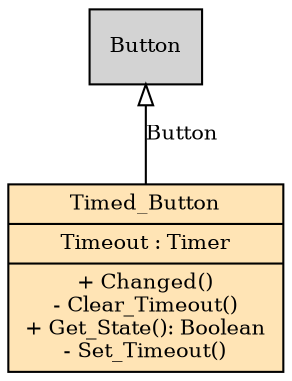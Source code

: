 digraph "Timed_Button.class" {
      graph [root=Timed_Button]
      edge [fontsize=10]
      node [shape=record, style=filled, fillcolor=lightgray, fontsize=10]

      
      Timed_Button [fillcolor=moccasin, URL="#Timed_Button", label="{Timed_Button|Timeout : Timer|+ Changed()\n- Clear_Timeout()\n+ Get_State(): Boolean\n- Set_Timeout()}"]
Button [URL="#Button"]
Button -> Timed_Button [label="Button", dir=back, arrowhead=none, arrowtail=onormal, URL="#Button"]

      }
     